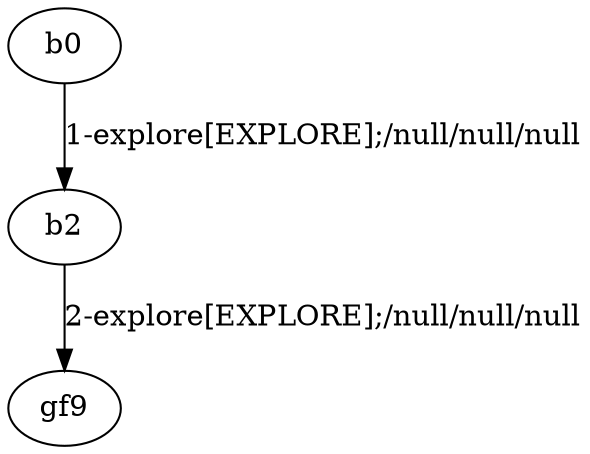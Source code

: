 # Total number of goals covered by this test: 1
# b2 --> gf9

digraph g {
"b0" -> "b2" [label = "1-explore[EXPLORE];/null/null/null"];
"b2" -> "gf9" [label = "2-explore[EXPLORE];/null/null/null"];
}